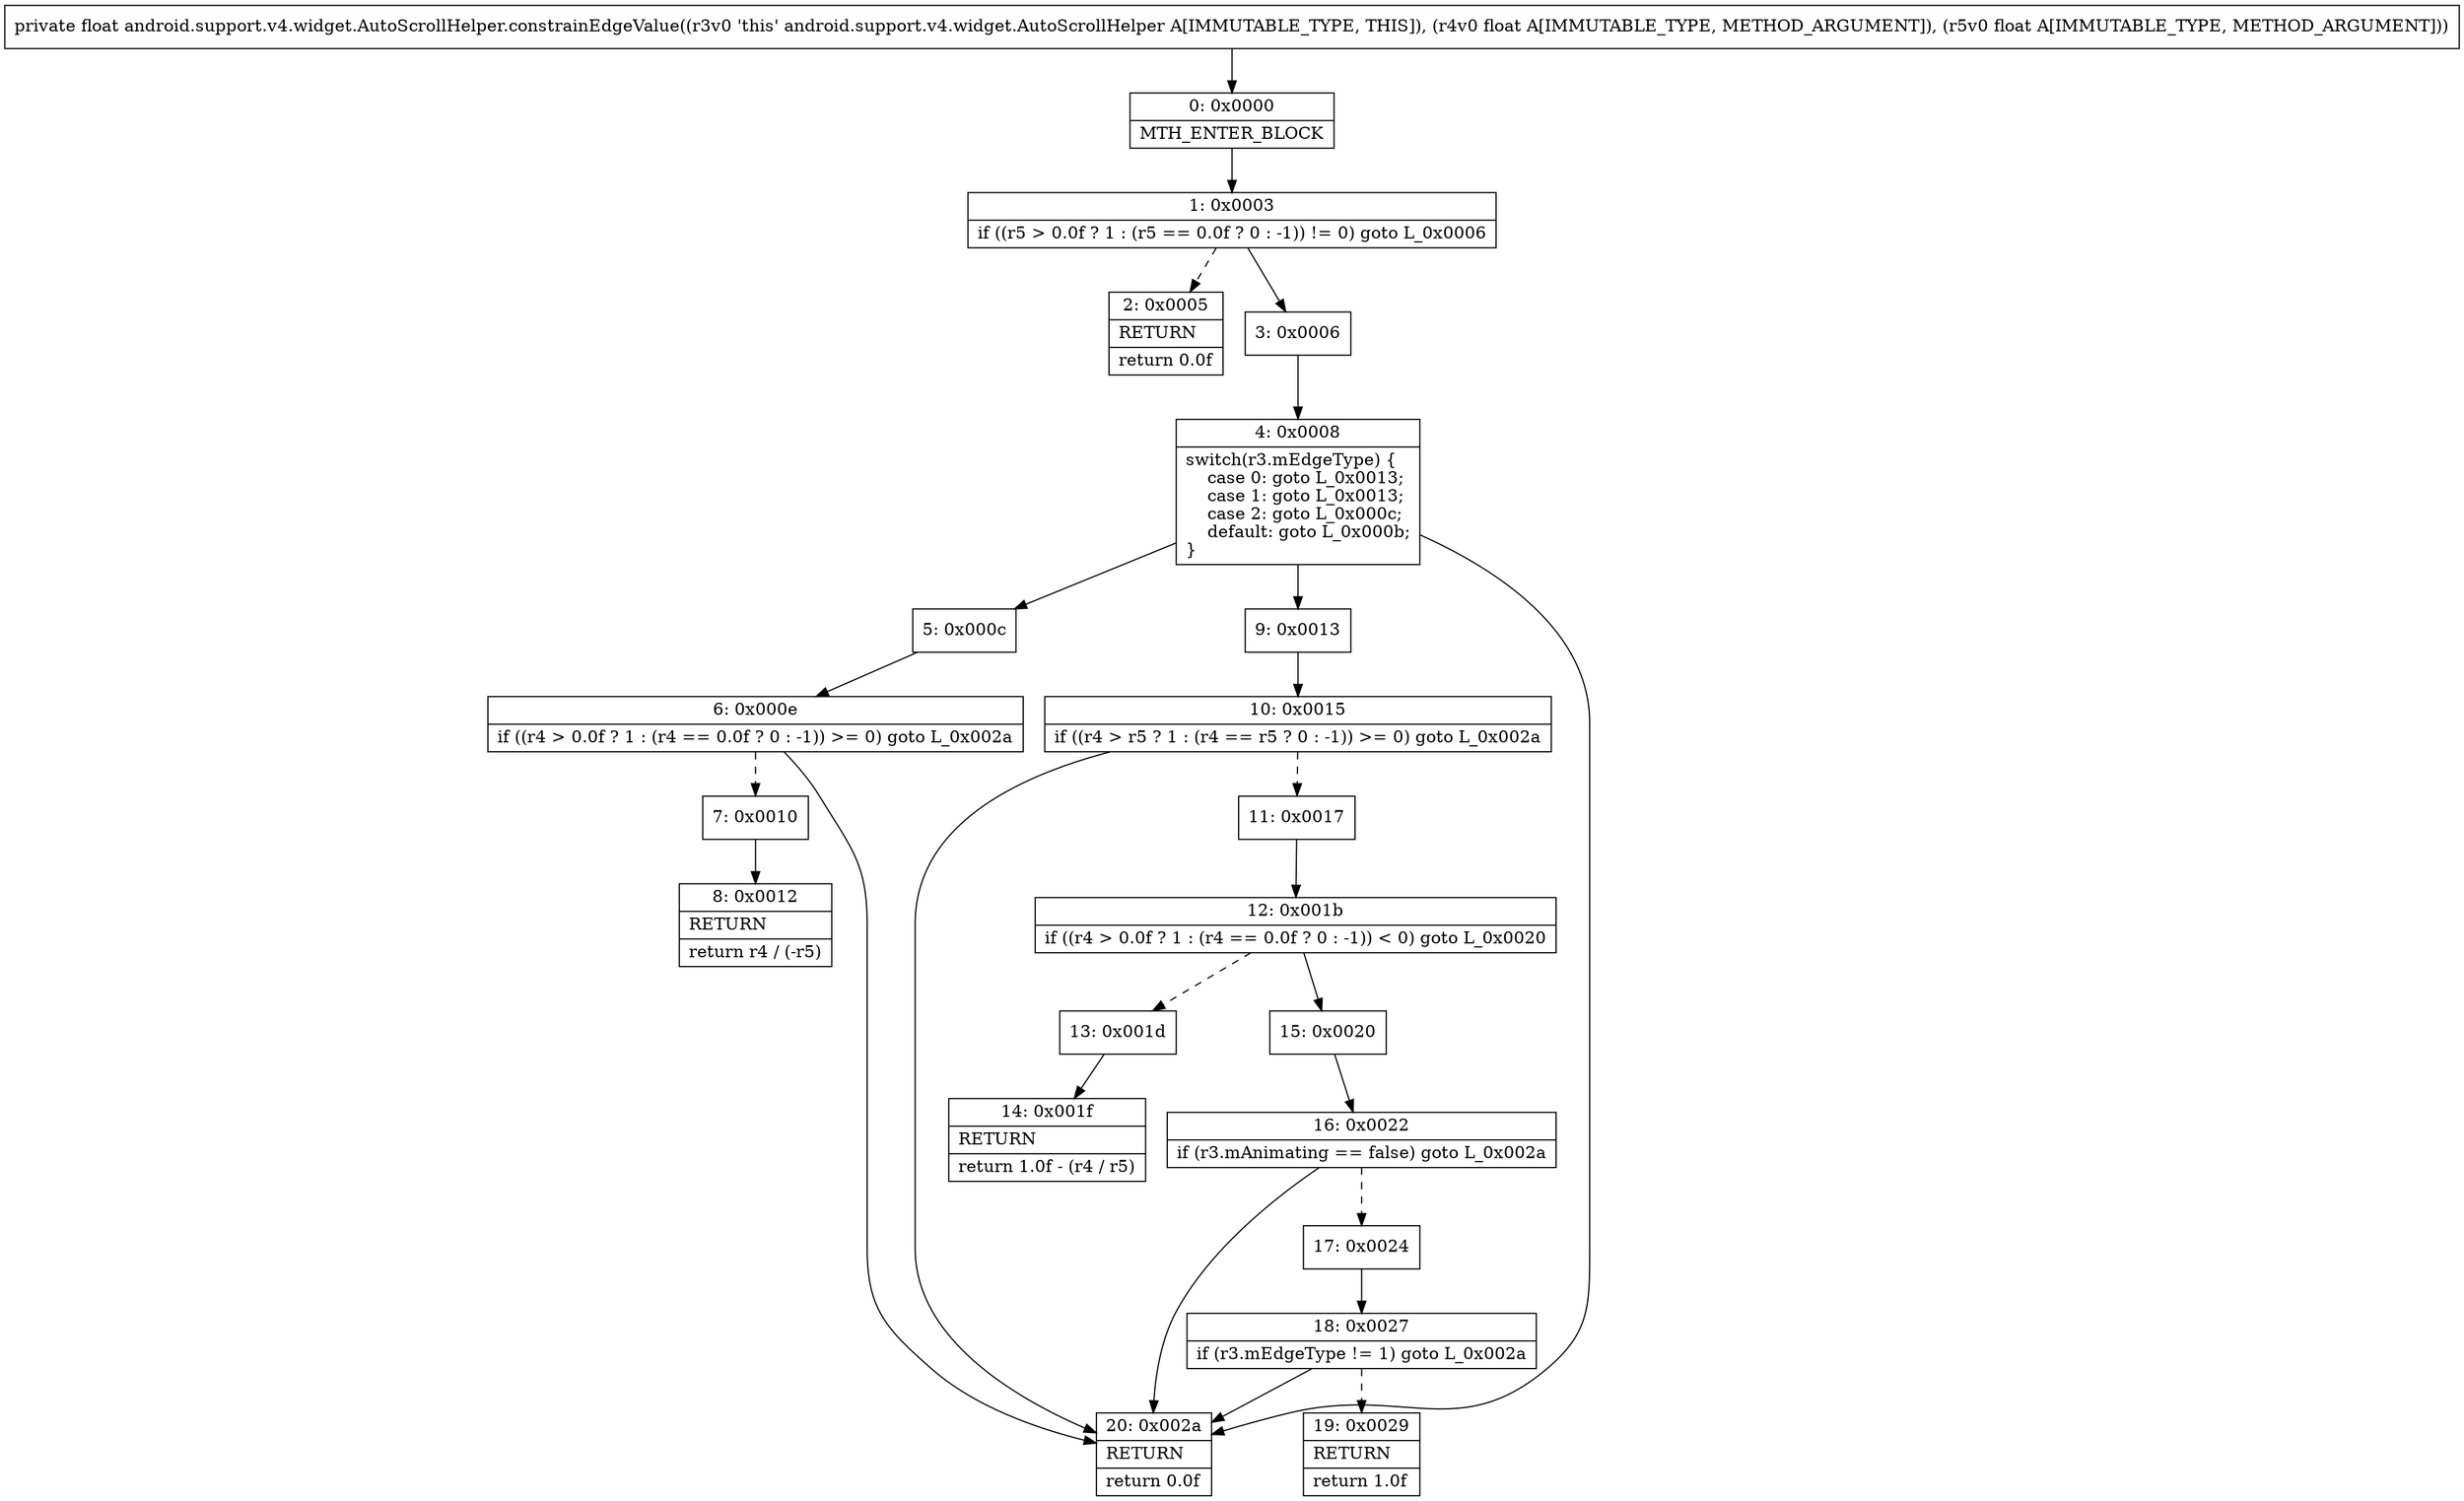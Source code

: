 digraph "CFG forandroid.support.v4.widget.AutoScrollHelper.constrainEdgeValue(FF)F" {
Node_0 [shape=record,label="{0\:\ 0x0000|MTH_ENTER_BLOCK\l}"];
Node_1 [shape=record,label="{1\:\ 0x0003|if ((r5 \> 0.0f ? 1 : (r5 == 0.0f ? 0 : \-1)) != 0) goto L_0x0006\l}"];
Node_2 [shape=record,label="{2\:\ 0x0005|RETURN\l|return 0.0f\l}"];
Node_3 [shape=record,label="{3\:\ 0x0006}"];
Node_4 [shape=record,label="{4\:\ 0x0008|switch(r3.mEdgeType) \{\l    case 0: goto L_0x0013;\l    case 1: goto L_0x0013;\l    case 2: goto L_0x000c;\l    default: goto L_0x000b;\l\}\l}"];
Node_5 [shape=record,label="{5\:\ 0x000c}"];
Node_6 [shape=record,label="{6\:\ 0x000e|if ((r4 \> 0.0f ? 1 : (r4 == 0.0f ? 0 : \-1)) \>= 0) goto L_0x002a\l}"];
Node_7 [shape=record,label="{7\:\ 0x0010}"];
Node_8 [shape=record,label="{8\:\ 0x0012|RETURN\l|return r4 \/ (\-r5)\l}"];
Node_9 [shape=record,label="{9\:\ 0x0013}"];
Node_10 [shape=record,label="{10\:\ 0x0015|if ((r4 \> r5 ? 1 : (r4 == r5 ? 0 : \-1)) \>= 0) goto L_0x002a\l}"];
Node_11 [shape=record,label="{11\:\ 0x0017}"];
Node_12 [shape=record,label="{12\:\ 0x001b|if ((r4 \> 0.0f ? 1 : (r4 == 0.0f ? 0 : \-1)) \< 0) goto L_0x0020\l}"];
Node_13 [shape=record,label="{13\:\ 0x001d}"];
Node_14 [shape=record,label="{14\:\ 0x001f|RETURN\l|return 1.0f \- (r4 \/ r5)\l}"];
Node_15 [shape=record,label="{15\:\ 0x0020}"];
Node_16 [shape=record,label="{16\:\ 0x0022|if (r3.mAnimating == false) goto L_0x002a\l}"];
Node_17 [shape=record,label="{17\:\ 0x0024}"];
Node_18 [shape=record,label="{18\:\ 0x0027|if (r3.mEdgeType != 1) goto L_0x002a\l}"];
Node_19 [shape=record,label="{19\:\ 0x0029|RETURN\l|return 1.0f\l}"];
Node_20 [shape=record,label="{20\:\ 0x002a|RETURN\l|return 0.0f\l}"];
MethodNode[shape=record,label="{private float android.support.v4.widget.AutoScrollHelper.constrainEdgeValue((r3v0 'this' android.support.v4.widget.AutoScrollHelper A[IMMUTABLE_TYPE, THIS]), (r4v0 float A[IMMUTABLE_TYPE, METHOD_ARGUMENT]), (r5v0 float A[IMMUTABLE_TYPE, METHOD_ARGUMENT])) }"];
MethodNode -> Node_0;
Node_0 -> Node_1;
Node_1 -> Node_2[style=dashed];
Node_1 -> Node_3;
Node_3 -> Node_4;
Node_4 -> Node_5;
Node_4 -> Node_9;
Node_4 -> Node_20;
Node_5 -> Node_6;
Node_6 -> Node_7[style=dashed];
Node_6 -> Node_20;
Node_7 -> Node_8;
Node_9 -> Node_10;
Node_10 -> Node_11[style=dashed];
Node_10 -> Node_20;
Node_11 -> Node_12;
Node_12 -> Node_13[style=dashed];
Node_12 -> Node_15;
Node_13 -> Node_14;
Node_15 -> Node_16;
Node_16 -> Node_17[style=dashed];
Node_16 -> Node_20;
Node_17 -> Node_18;
Node_18 -> Node_19[style=dashed];
Node_18 -> Node_20;
}


